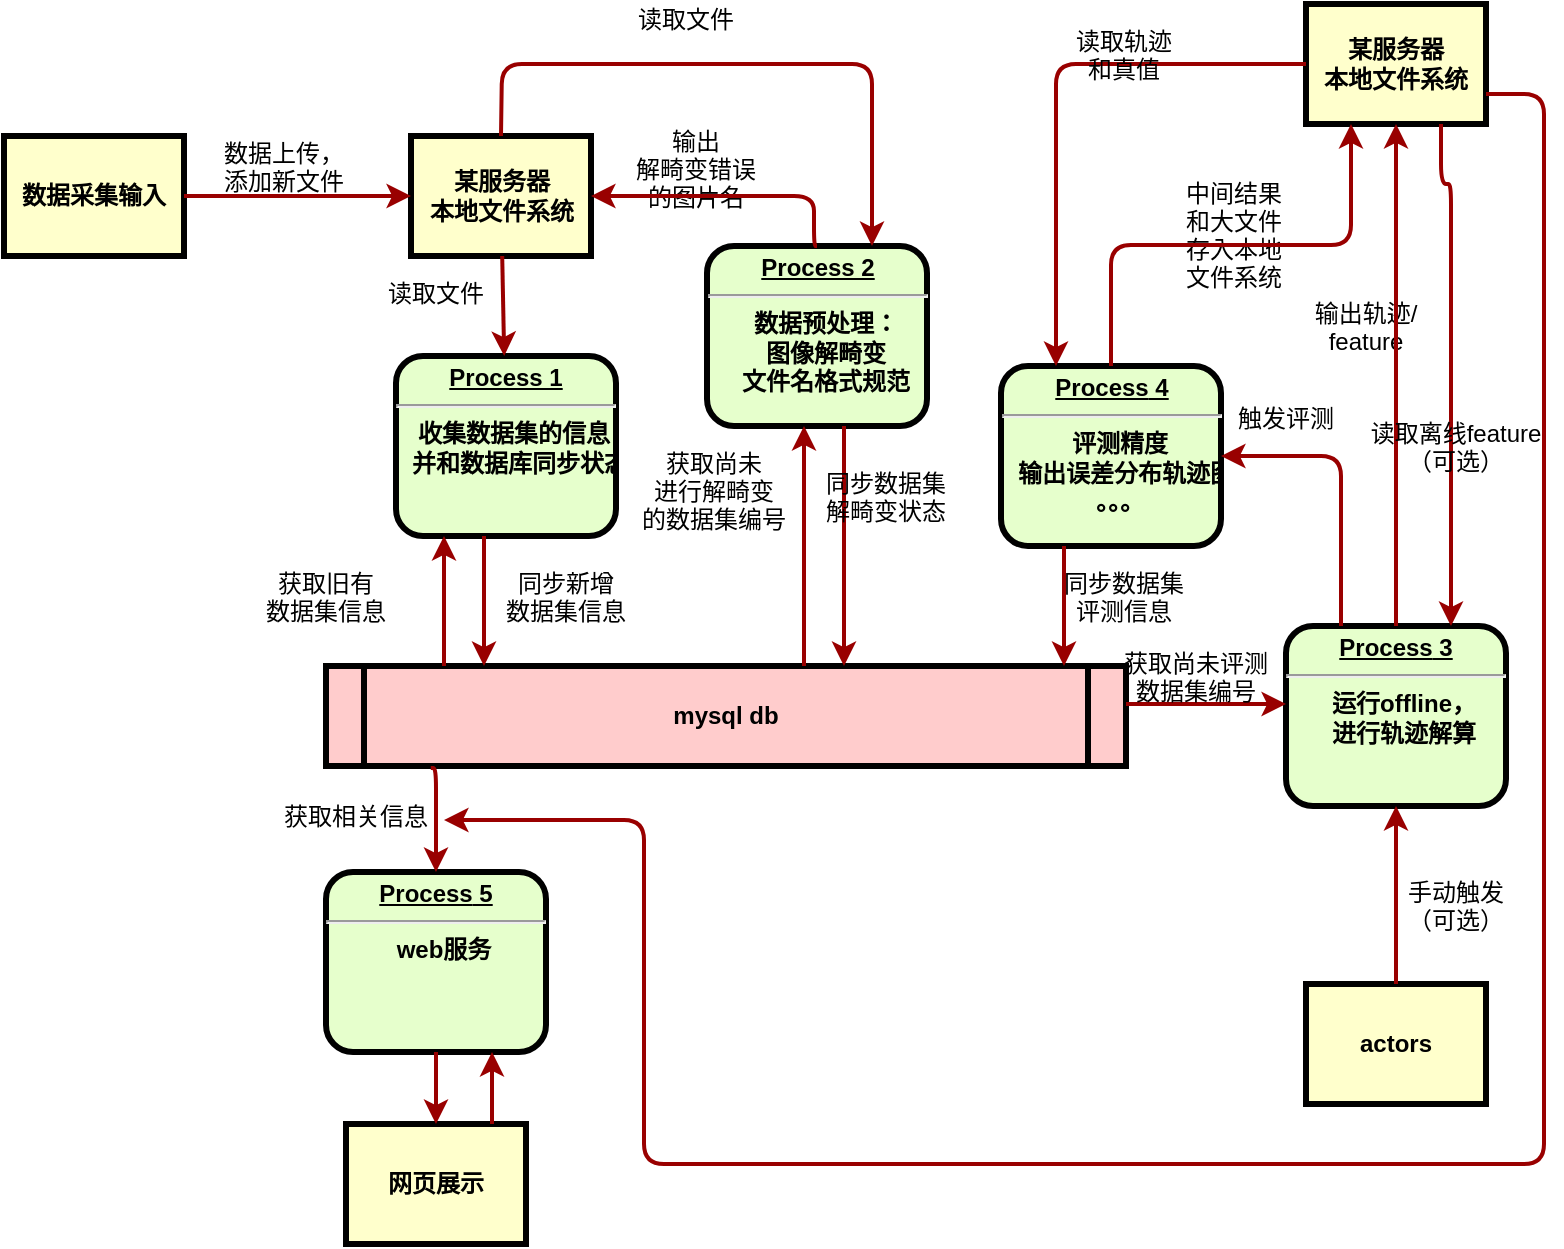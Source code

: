 <mxfile version="11.0.7" type="github"><diagram name="Page-1" id="c7558073-3199-34d8-9f00-42111426c3f3"><mxGraphModel dx="1360" dy="914" grid="1" gridSize="10" guides="1" tooltips="1" connect="1" arrows="1" fold="1" page="1" pageScale="1" pageWidth="826" pageHeight="1169" background="#ffffff" math="0" shadow="0"><root><mxCell id="0"/><mxCell id="1" parent="0"/><mxCell id="2" value="&lt;p style=&quot;margin: 4px 0px 0px ; text-decoration: underline&quot;&gt;&lt;strong&gt;Process 1&lt;br&gt;&lt;/strong&gt;&lt;/p&gt;&lt;hr&gt;&lt;p style=&quot;margin: 0px ; margin-left: 8px&quot;&gt;收集数据集的信息&lt;/p&gt;&lt;p style=&quot;margin: 0px ; margin-left: 8px&quot;&gt;并和数据库同步状态&lt;/p&gt;" style="verticalAlign=middle;align=center;overflow=fill;fontSize=12;fontFamily=Helvetica;html=1;rounded=1;fontStyle=1;strokeWidth=3;fillColor=#E6FFCC" parent="1" vertex="1"><mxGeometry x="236" y="236" width="110" height="90" as="geometry"/></mxCell><mxCell id="3" value="某服务器&#10;本地文件系统" style="whiteSpace=wrap;align=center;verticalAlign=middle;fontStyle=1;strokeWidth=3;fillColor=#FFFFCC" parent="1" vertex="1"><mxGeometry x="243.5" y="126" width="90" height="60" as="geometry"/></mxCell><mxCell id="4" value="数据采集输入" style="whiteSpace=wrap;align=center;verticalAlign=middle;fontStyle=1;strokeWidth=3;fillColor=#FFFFCC" parent="1" vertex="1"><mxGeometry x="40" y="126" width="90" height="60" as="geometry"/></mxCell><mxCell id="5" value="mysql db" style="shape=process;whiteSpace=wrap;align=center;verticalAlign=middle;size=0.048;fontStyle=1;strokeWidth=3;fillColor=#FFCCCC" parent="1" vertex="1"><mxGeometry x="201.0" y="391" width="400" height="50" as="geometry"/></mxCell><mxCell id="6" value="&lt;p style=&quot;margin: 0px ; margin-top: 4px ; text-align: center ; text-decoration: underline&quot;&gt;&lt;strong&gt;Process 2&lt;br&gt;&lt;/strong&gt;&lt;/p&gt;&lt;hr&gt;&lt;p style=&quot;margin: 0px ; margin-left: 8px&quot;&gt;数据预处理：&lt;/p&gt;&lt;p style=&quot;margin: 0px ; margin-left: 8px&quot;&gt;图像解畸变&lt;/p&gt;&lt;p style=&quot;margin: 0px ; margin-left: 8px&quot;&gt;文件名格式规范&lt;/p&gt;" style="verticalAlign=middle;align=center;overflow=fill;fontSize=12;fontFamily=Helvetica;html=1;rounded=1;fontStyle=1;strokeWidth=3;fillColor=#E6FFCC" parent="1" vertex="1"><mxGeometry x="391.5" y="181" width="110" height="90" as="geometry"/></mxCell><mxCell id="7" value="&lt;p style=&quot;margin: 0px ; margin-top: 4px ; text-align: center ; text-decoration: underline&quot;&gt;&lt;strong&gt;&lt;strong&gt;Process&lt;/strong&gt; 3&lt;br&gt;&lt;/strong&gt;&lt;/p&gt;&lt;hr&gt;&lt;p style=&quot;margin: 0px ; margin-left: 8px&quot;&gt;运行offline，&lt;/p&gt;&lt;p style=&quot;margin: 0px ; margin-left: 8px&quot;&gt;进行轨迹解算&lt;/p&gt;" style="verticalAlign=middle;align=center;overflow=fill;fontSize=12;fontFamily=Helvetica;html=1;rounded=1;fontStyle=1;strokeWidth=3;fillColor=#E6FFCC" parent="1" vertex="1"><mxGeometry x="681" y="371" width="110" height="90" as="geometry"/></mxCell><mxCell id="8" value="&lt;p style=&quot;margin: 0px ; margin-top: 4px ; text-align: center ; text-decoration: underline&quot;&gt;&lt;strong&gt;&lt;strong&gt;Process&lt;/strong&gt; 4&lt;br&gt;&lt;/strong&gt;&lt;/p&gt;&lt;hr&gt;&lt;p style=&quot;margin: 0px ; margin-left: 8px&quot;&gt;评测精度&lt;/p&gt;&lt;p style=&quot;margin: 0px ; margin-left: 8px&quot;&gt;输出误差分布轨迹图&lt;/p&gt;&lt;p style=&quot;margin: 0px ; margin-left: 8px&quot;&gt;。。。&lt;/p&gt;" style="verticalAlign=middle;align=center;overflow=fill;fontSize=12;fontFamily=Helvetica;html=1;rounded=1;fontStyle=1;strokeWidth=3;fillColor=#E6FFCC" parent="1" vertex="1"><mxGeometry x="538.5" y="241" width="110" height="90" as="geometry"/></mxCell><mxCell id="9" value="&lt;p style=&quot;margin: 0px ; margin-top: 4px ; text-align: center ; text-decoration: underline&quot;&gt;&lt;strong&gt;&lt;strong&gt;Process&lt;/strong&gt; 5&lt;br&gt;&lt;/strong&gt;&lt;/p&gt;&lt;hr&gt;&lt;p style=&quot;margin: 0px ; margin-left: 8px&quot;&gt;web服务&lt;/p&gt;" style="verticalAlign=middle;align=center;overflow=fill;fontSize=12;fontFamily=Helvetica;html=1;rounded=1;fontStyle=1;strokeWidth=3;fillColor=#E6FFCC" parent="1" vertex="1"><mxGeometry x="201" y="494" width="110" height="90" as="geometry"/></mxCell><mxCell id="12" value="某服务器&#10;本地文件系统" style="whiteSpace=wrap;align=center;verticalAlign=middle;fontStyle=1;strokeWidth=3;fillColor=#FFFFCC" parent="1" vertex="1"><mxGeometry x="691" y="60.0" width="90" height="60" as="geometry"/></mxCell><mxCell id="15" value="网页展示" style="whiteSpace=wrap;align=center;verticalAlign=middle;fontStyle=1;strokeWidth=3;fillColor=#FFFFCC" parent="1" vertex="1"><mxGeometry x="211.0" y="620" width="90" height="60" as="geometry"/></mxCell><mxCell id="36" value="" style="edgeStyle=none;noEdgeStyle=1;strokeColor=#990000;strokeWidth=2" parent="1" source="3" target="2" edge="1"><mxGeometry width="100" height="100" relative="1" as="geometry"><mxPoint x="20" y="250" as="sourcePoint"/><mxPoint x="120" y="150" as="targetPoint"/></mxGeometry></mxCell><mxCell id="37" value="" style="edgeStyle=none;noEdgeStyle=1;strokeColor=#990000;strokeWidth=2;entryX=0;entryY=0.5;entryDx=0;entryDy=0;" parent="1" source="4" target="3" edge="1"><mxGeometry width="100" height="100" relative="1" as="geometry"><mxPoint x="280" y="190" as="sourcePoint"/><mxPoint x="380" y="90" as="targetPoint"/></mxGeometry></mxCell><mxCell id="52" value="数据上传，&#10;添加新文件" style="text;spacingTop=-5;align=center" parent="1" vertex="1"><mxGeometry x="165" y="126" width="30" height="20" as="geometry"/></mxCell><mxCell id="53" value="读取文件" style="text;spacingTop=-5;align=center" parent="1" vertex="1"><mxGeometry x="241" y="196" width="30" height="20" as="geometry"/></mxCell><mxCell id="54" value="获取旧有&#10;数据集信息" style="text;spacingTop=-5;align=center" parent="1" vertex="1"><mxGeometry x="186" y="341" width="30" height="20" as="geometry"/></mxCell><mxCell id="55" value="" style="edgeStyle=elbowEdgeStyle;elbow=horizontal;strokeColor=#990000;strokeWidth=2" parent="1" source="5" target="2" edge="1"><mxGeometry width="100" height="100" relative="1" as="geometry"><mxPoint x="50" y="530" as="sourcePoint"/><mxPoint x="150" y="430" as="targetPoint"/><Array as="points"><mxPoint x="260" y="370"/></Array></mxGeometry></mxCell><mxCell id="56" value="" style="edgeStyle=elbowEdgeStyle;elbow=horizontal;strokeColor=#990000;strokeWidth=2" parent="1" source="2" target="5" edge="1"><mxGeometry width="100" height="100" relative="1" as="geometry"><mxPoint x="50" y="500" as="sourcePoint"/><mxPoint x="150" y="400" as="targetPoint"/><Array as="points"><mxPoint x="280" y="360"/></Array></mxGeometry></mxCell><mxCell id="57" value="同步新增&#10;数据集信息" style="text;spacingTop=-5;align=center" parent="1" vertex="1"><mxGeometry x="306" y="341" width="30" height="20" as="geometry"/></mxCell><mxCell id="58" value="" style="edgeStyle=elbowEdgeStyle;elbow=horizontal;strokeColor=#990000;strokeWidth=2" parent="1" source="5" target="6" edge="1"><mxGeometry width="100" height="100" relative="1" as="geometry"><mxPoint x="380" y="370" as="sourcePoint"/><mxPoint x="480" y="270" as="targetPoint"/><Array as="points"><mxPoint x="440" y="310"/></Array></mxGeometry></mxCell><mxCell id="59" value="" style="edgeStyle=elbowEdgeStyle;elbow=horizontal;strokeColor=#990000;strokeWidth=2" parent="1" source="6" target="5" edge="1"><mxGeometry width="100" height="100" relative="1" as="geometry"><mxPoint x="350" y="370" as="sourcePoint"/><mxPoint x="450" y="270" as="targetPoint"/><Array as="points"><mxPoint x="460" y="320"/></Array></mxGeometry></mxCell><mxCell id="60" value="获取尚未&#10;进行解畸变&#10;的数据集编号" style="text;spacingTop=-5;align=center" parent="1" vertex="1"><mxGeometry x="380.0" y="281.0" width="30" height="20" as="geometry"/></mxCell><mxCell id="61" value="同步数据集&#10;解畸变状态" style="text;spacingTop=-5;align=center" parent="1" vertex="1"><mxGeometry x="466.0" y="291.0" width="30" height="20" as="geometry"/></mxCell><mxCell id="62" value="输出&#10;解畸变错误&#10;的图片名" style="text;spacingTop=-5;align=center" parent="1" vertex="1"><mxGeometry x="371.0" y="120.0" width="30" height="20" as="geometry"/></mxCell><mxCell id="63" value="中间结果&#10;和大文件&#10;存入本地&#10;文件系统" style="text;spacingTop=-5;align=center" parent="1" vertex="1"><mxGeometry x="640" y="146.0" width="30" height="20" as="geometry"/></mxCell><mxCell id="64" value="输出轨迹/&#10;feature" style="text;spacingTop=-5;align=center" parent="1" vertex="1"><mxGeometry x="706.0" y="206.0" width="30" height="20" as="geometry"/></mxCell><mxCell id="65" value="" style="edgeStyle=elbowEdgeStyle;elbow=horizontal;strokeColor=#990000;strokeWidth=2;exitX=0.5;exitY=0;exitDx=0;exitDy=0;entryX=1;entryY=0.5;entryDx=0;entryDy=0;" parent="1" source="6" target="3" edge="1"><mxGeometry width="100" height="100" relative="1" as="geometry"><mxPoint x="260" y="180.0" as="sourcePoint"/><mxPoint x="445" y="70" as="targetPoint"/><Array as="points"><mxPoint x="445" y="130"/></Array></mxGeometry></mxCell><mxCell id="66" value="" style="edgeStyle=elbowEdgeStyle;elbow=vertical;entryX=0.25;entryY=1;strokeColor=#990000;strokeWidth=2" parent="1" source="8" target="12" edge="1"><mxGeometry width="100" height="100" relative="1" as="geometry"><mxPoint x="530" y="250" as="sourcePoint"/><mxPoint x="630" y="150" as="targetPoint"/></mxGeometry></mxCell><mxCell id="67" value="" style="edgeStyle=elbowEdgeStyle;elbow=horizontal;strokeColor=#990000;strokeWidth=2" parent="1" source="7" target="12" edge="1"><mxGeometry width="100" height="100" relative="1" as="geometry"><mxPoint x="660.0" y="360" as="sourcePoint"/><mxPoint x="760.0" y="260" as="targetPoint"/></mxGeometry></mxCell><mxCell id="68" value="" style="edgeStyle=elbowEdgeStyle;elbow=horizontal;strokeColor=#990000;strokeWidth=2" parent="1" source="8" target="5" edge="1"><mxGeometry width="100" height="100" relative="1" as="geometry"><mxPoint x="570" y="380" as="sourcePoint"/><mxPoint x="510" y="250" as="targetPoint"/><Array as="points"><mxPoint x="570" y="360"/></Array></mxGeometry></mxCell><mxCell id="69" value="" style="edgeStyle=segmentEdgeStyle;strokeColor=#990000;strokeWidth=2;exitX=0.25;exitY=0;exitDx=0;exitDy=0;" parent="1" source="7" target="8" edge="1"><mxGeometry width="100" height="100" relative="1" as="geometry"><mxPoint x="340" y="360" as="sourcePoint"/><mxPoint x="440" y="260" as="targetPoint"/><Array as="points"><mxPoint x="708" y="286"/></Array></mxGeometry></mxCell><mxCell id="70" value="触发评测" style="text;spacingTop=-5;align=center" parent="1" vertex="1"><mxGeometry x="666.0" y="258.5" width="30" height="20" as="geometry"/></mxCell><mxCell id="71" value="同步数据集&#10;评测信息" style="text;spacingTop=-5;align=center" parent="1" vertex="1"><mxGeometry x="585" y="341" width="30" height="20" as="geometry"/></mxCell><mxCell id="72" value="" style="edgeStyle=elbowEdgeStyle;elbow=vertical;strokeColor=#990000;strokeWidth=2" parent="1" source="5" target="7" edge="1"><mxGeometry width="100" height="100" relative="1" as="geometry"><mxPoint x="500" y="500" as="sourcePoint"/><mxPoint x="600" y="400" as="targetPoint"/><Array as="points"><mxPoint x="650" y="410"/></Array></mxGeometry></mxCell><mxCell id="74" value="获取尚未评测&#10;数据集编号" style="text;spacingTop=-5;align=center" parent="1" vertex="1"><mxGeometry x="621" y="381.0" width="30" height="20" as="geometry"/></mxCell><mxCell id="77" value="" style="edgeStyle=elbowEdgeStyle;elbow=horizontal;strokeColor=#990000;strokeWidth=2;exitX=0.131;exitY=1.02;exitDx=0;exitDy=0;exitPerimeter=0;" parent="1" source="5" target="9" edge="1"><mxGeometry width="100" height="100" relative="1" as="geometry"><mxPoint x="256" y="460" as="sourcePoint"/><mxPoint x="500" y="490" as="targetPoint"/><Array as="points"><mxPoint x="256" y="510"/></Array></mxGeometry></mxCell><mxCell id="78" value="" style="edgeStyle=elbowEdgeStyle;elbow=horizontal;strokeColor=#990000;strokeWidth=2;exitX=0.5;exitY=1;exitDx=0;exitDy=0;entryX=0.5;entryY=0;entryDx=0;entryDy=0;" parent="1" source="9" target="15" edge="1"><mxGeometry width="100" height="100" relative="1" as="geometry"><mxPoint x="91" y="730" as="sourcePoint"/><mxPoint x="121" y="680" as="targetPoint"/></mxGeometry></mxCell><mxCell id="EjJEuhTfAQjr6W61Qc4Z-99" value="" style="edgeStyle=none;noEdgeStyle=1;strokeColor=#990000;strokeWidth=2;exitX=0.5;exitY=0;exitDx=0;exitDy=0;entryX=0.75;entryY=0;entryDx=0;entryDy=0;" edge="1" parent="1" source="3" target="6"><mxGeometry width="100" height="100" relative="1" as="geometry"><mxPoint x="140" y="166" as="sourcePoint"/><mxPoint x="480" y="126" as="targetPoint"/><Array as="points"><mxPoint x="289" y="90"/><mxPoint x="380" y="90"/><mxPoint x="474" y="90"/></Array></mxGeometry></mxCell><mxCell id="EjJEuhTfAQjr6W61Qc4Z-100" value="读取文件" style="text;spacingTop=-5;align=center" vertex="1" parent="1"><mxGeometry x="366.0" y="59.0" width="30" height="20" as="geometry"/></mxCell><mxCell id="EjJEuhTfAQjr6W61Qc4Z-102" value="" style="edgeStyle=segmentEdgeStyle;strokeColor=#990000;strokeWidth=2;exitX=0;exitY=0.5;exitDx=0;exitDy=0;entryX=0.25;entryY=0;entryDx=0;entryDy=0;" edge="1" parent="1" source="12" target="8"><mxGeometry width="100" height="100" relative="1" as="geometry"><mxPoint x="718.235" y="381.412" as="sourcePoint"/><mxPoint x="658.5" y="295.529" as="targetPoint"/><Array as="points"><mxPoint x="566" y="90"/></Array></mxGeometry></mxCell><mxCell id="EjJEuhTfAQjr6W61Qc4Z-103" value="读取轨迹&#10;和真值" style="text;spacingTop=-5;align=center" vertex="1" parent="1"><mxGeometry x="585" y="70.0" width="30" height="20" as="geometry"/></mxCell><mxCell id="EjJEuhTfAQjr6W61Qc4Z-104" value="" style="edgeStyle=segmentEdgeStyle;strokeColor=#990000;strokeWidth=2;entryX=0.75;entryY=0;entryDx=0;entryDy=0;exitX=0.75;exitY=1;exitDx=0;exitDy=0;" edge="1" parent="1" source="12" target="7"><mxGeometry width="100" height="100" relative="1" as="geometry"><mxPoint x="764" y="150" as="sourcePoint"/><mxPoint x="575.882" y="250.824" as="targetPoint"/><Array as="points"><mxPoint x="759" y="150"/><mxPoint x="764" y="150"/></Array></mxGeometry></mxCell><mxCell id="EjJEuhTfAQjr6W61Qc4Z-105" value="读取离线feature&#10;（可选）" style="text;spacingTop=-5;align=center" vertex="1" parent="1"><mxGeometry x="751.0" y="266.0" width="30" height="20" as="geometry"/></mxCell><mxCell id="EjJEuhTfAQjr6W61Qc4Z-107" value="actors" style="whiteSpace=wrap;align=center;verticalAlign=middle;fontStyle=1;strokeWidth=3;fillColor=#FFFFCC" vertex="1" parent="1"><mxGeometry x="691.0" y="550" width="90" height="60" as="geometry"/></mxCell><mxCell id="EjJEuhTfAQjr6W61Qc4Z-108" value="" style="edgeStyle=elbowEdgeStyle;elbow=horizontal;strokeColor=#990000;strokeWidth=2;exitX=0.5;exitY=0;exitDx=0;exitDy=0;entryX=0.5;entryY=1;entryDx=0;entryDy=0;" edge="1" parent="1" source="EjJEuhTfAQjr6W61Qc4Z-107" target="7"><mxGeometry width="100" height="100" relative="1" as="geometry"><mxPoint x="605.294" y="660" as="sourcePoint"/><mxPoint x="766" y="480" as="targetPoint"/></mxGeometry></mxCell><mxCell id="EjJEuhTfAQjr6W61Qc4Z-109" value="手动触发&#10;（可选）" style="text;spacingTop=-5;align=center" vertex="1" parent="1"><mxGeometry x="751.0" y="495.5" width="30" height="20" as="geometry"/></mxCell><mxCell id="EjJEuhTfAQjr6W61Qc4Z-111" value="获取相关信息" style="text;spacingTop=-5;align=center" vertex="1" parent="1"><mxGeometry x="201.0" y="457.5" width="30" height="20" as="geometry"/></mxCell><mxCell id="EjJEuhTfAQjr6W61Qc4Z-114" value="" style="edgeStyle=elbowEdgeStyle;elbow=horizontal;strokeColor=#990000;strokeWidth=2;entryX=0.75;entryY=1;entryDx=0;entryDy=0;" edge="1" parent="1" target="9"><mxGeometry width="100" height="100" relative="1" as="geometry"><mxPoint x="284" y="620" as="sourcePoint"/><mxPoint x="279" y="600" as="targetPoint"/><Array as="points"/></mxGeometry></mxCell><mxCell id="EjJEuhTfAQjr6W61Qc4Z-117" value="" style="edgeStyle=none;noEdgeStyle=1;strokeColor=#990000;strokeWidth=2;exitX=1;exitY=0.75;exitDx=0;exitDy=0;" edge="1" parent="1" source="12"><mxGeometry width="100" height="100" relative="1" as="geometry"><mxPoint x="810" y="100" as="sourcePoint"/><mxPoint x="260" y="468" as="targetPoint"/><Array as="points"><mxPoint x="810" y="105"/><mxPoint x="810" y="490"/><mxPoint x="810" y="640"/><mxPoint x="360" y="640"/><mxPoint x="360" y="468"/></Array></mxGeometry></mxCell></root></mxGraphModel></diagram></mxfile>